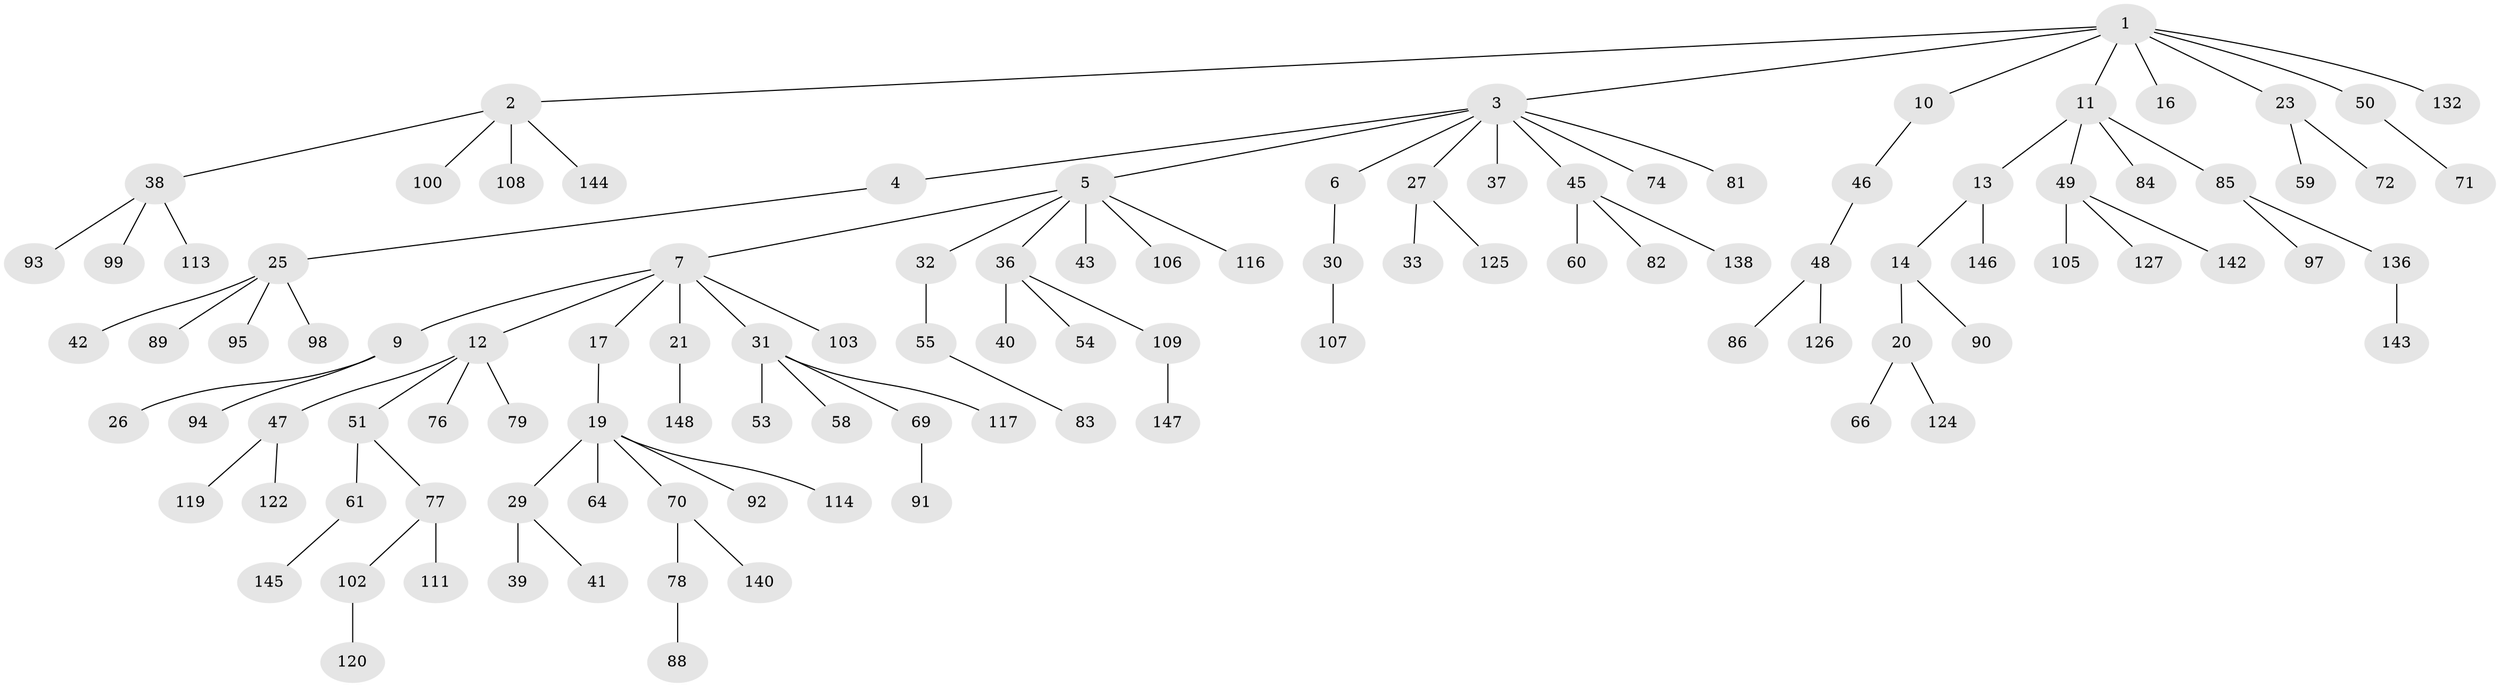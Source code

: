 // Generated by graph-tools (version 1.1) at 2025/52/02/27/25 19:52:09]
// undirected, 108 vertices, 107 edges
graph export_dot {
graph [start="1"]
  node [color=gray90,style=filled];
  1 [super="+8"];
  2 [super="+18"];
  3 [super="+34"];
  4;
  5 [super="+141"];
  6;
  7 [super="+24"];
  9 [super="+68"];
  10;
  11 [super="+15"];
  12 [super="+28"];
  13;
  14 [super="+73"];
  16;
  17;
  19 [super="+22"];
  20 [super="+112"];
  21 [super="+62"];
  23 [super="+35"];
  25 [super="+44"];
  26;
  27;
  29;
  30;
  31 [super="+67"];
  32 [super="+75"];
  33 [super="+104"];
  36 [super="+52"];
  37;
  38 [super="+65"];
  39 [super="+128"];
  40;
  41 [super="+134"];
  42;
  43 [super="+56"];
  45 [super="+133"];
  46 [super="+135"];
  47 [super="+110"];
  48 [super="+87"];
  49 [super="+139"];
  50 [super="+63"];
  51 [super="+57"];
  53;
  54 [super="+80"];
  55 [super="+129"];
  58;
  59;
  60;
  61;
  64;
  66 [super="+115"];
  69;
  70 [super="+130"];
  71;
  72;
  74;
  76 [super="+123"];
  77 [super="+101"];
  78;
  79;
  81;
  82;
  83;
  84 [super="+118"];
  85 [super="+121"];
  86;
  88;
  89;
  90 [super="+96"];
  91;
  92;
  93;
  94;
  95;
  97;
  98;
  99;
  100;
  102 [super="+137"];
  103;
  105;
  106;
  107;
  108;
  109 [super="+131"];
  111;
  113;
  114;
  116;
  117;
  119;
  120;
  122;
  124;
  125;
  126;
  127;
  132;
  136;
  138;
  140;
  142;
  143;
  144;
  145;
  146;
  147;
  148;
  1 -- 2;
  1 -- 3;
  1 -- 11;
  1 -- 16;
  1 -- 50;
  1 -- 132;
  1 -- 10;
  1 -- 23;
  2 -- 38;
  2 -- 144;
  2 -- 100;
  2 -- 108;
  3 -- 4;
  3 -- 5;
  3 -- 6;
  3 -- 27;
  3 -- 81;
  3 -- 37;
  3 -- 74;
  3 -- 45;
  4 -- 25;
  5 -- 7;
  5 -- 32;
  5 -- 36;
  5 -- 43;
  5 -- 106;
  5 -- 116;
  6 -- 30;
  7 -- 9;
  7 -- 12;
  7 -- 17;
  7 -- 21;
  7 -- 103;
  7 -- 31;
  9 -- 26;
  9 -- 94;
  10 -- 46;
  11 -- 13;
  11 -- 84;
  11 -- 85;
  11 -- 49;
  12 -- 51;
  12 -- 47;
  12 -- 79;
  12 -- 76;
  13 -- 14;
  13 -- 146;
  14 -- 20;
  14 -- 90;
  17 -- 19;
  19 -- 29;
  19 -- 64;
  19 -- 114;
  19 -- 92;
  19 -- 70;
  20 -- 66;
  20 -- 124;
  21 -- 148;
  23 -- 72;
  23 -- 59;
  25 -- 42;
  25 -- 95;
  25 -- 89;
  25 -- 98;
  27 -- 33;
  27 -- 125;
  29 -- 39;
  29 -- 41;
  30 -- 107;
  31 -- 53;
  31 -- 58;
  31 -- 69;
  31 -- 117;
  32 -- 55;
  36 -- 40;
  36 -- 109;
  36 -- 54;
  38 -- 99;
  38 -- 113;
  38 -- 93;
  45 -- 60;
  45 -- 82;
  45 -- 138;
  46 -- 48;
  47 -- 122;
  47 -- 119;
  48 -- 86;
  48 -- 126;
  49 -- 105;
  49 -- 127;
  49 -- 142;
  50 -- 71;
  51 -- 61;
  51 -- 77;
  55 -- 83;
  61 -- 145;
  69 -- 91;
  70 -- 78;
  70 -- 140;
  77 -- 102;
  77 -- 111;
  78 -- 88;
  85 -- 97;
  85 -- 136;
  102 -- 120;
  109 -- 147;
  136 -- 143;
}

